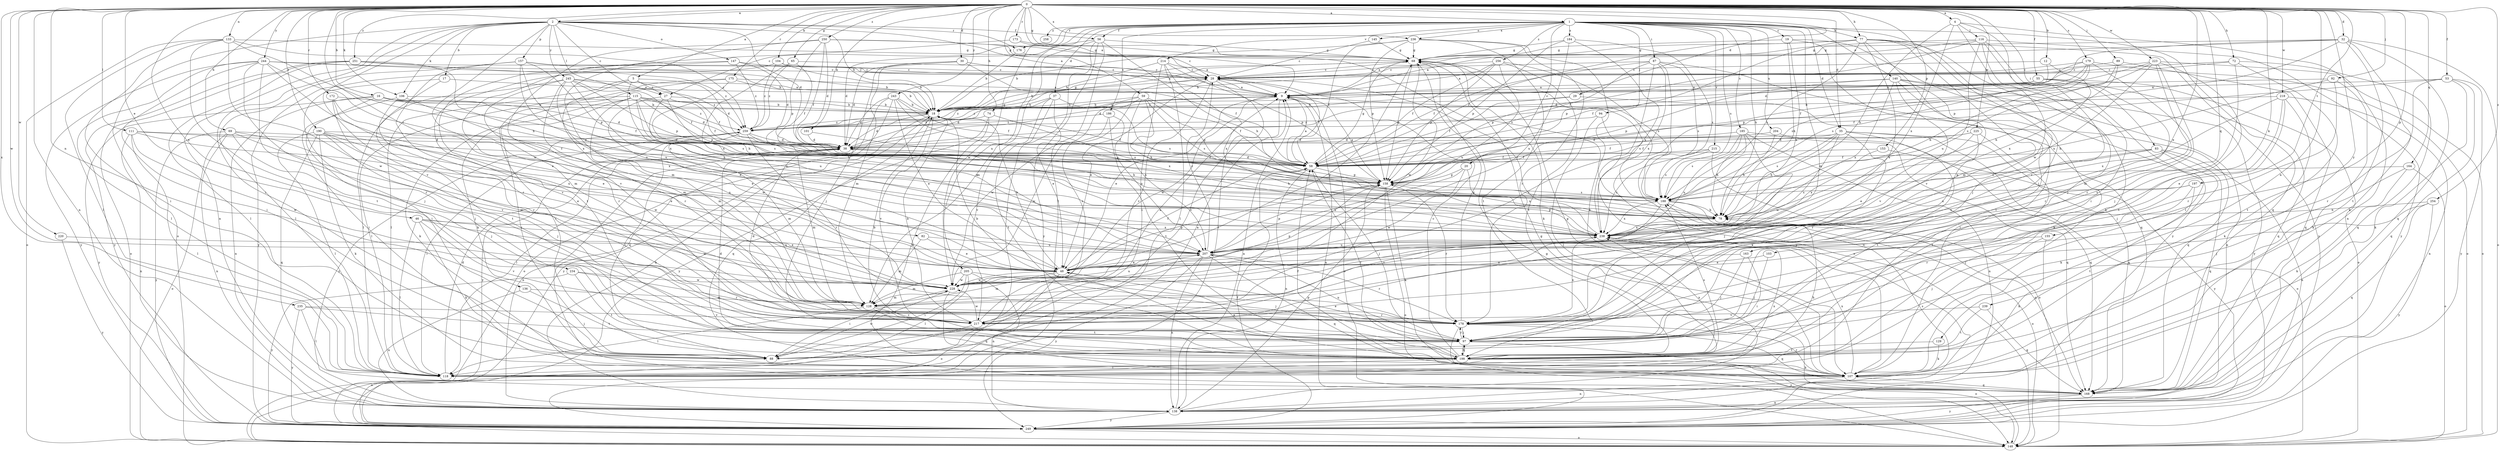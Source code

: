 strict digraph  {
0;
1;
2;
4;
5;
9;
12;
16;
17;
18;
19;
20;
27;
28;
29;
30;
32;
35;
37;
38;
46;
48;
53;
55;
56;
58;
59;
65;
68;
69;
72;
74;
77;
78;
82;
83;
87;
88;
89;
92;
94;
97;
101;
103;
104;
106;
107;
111;
115;
116;
118;
128;
129;
133;
136;
138;
140;
145;
147;
148;
153;
155;
157;
158;
163;
164;
168;
172;
173;
175;
176;
178;
179;
184;
185;
186;
188;
190;
197;
198;
204;
205;
207;
214;
215;
217;
218;
220;
223;
225;
228;
234;
235;
236;
238;
239;
243;
244;
245;
249;
250;
251;
254;
256;
258;
259;
0 -> 1  [label=a];
0 -> 2  [label=a];
0 -> 4  [label=a];
0 -> 5  [label=a];
0 -> 9  [label=a];
0 -> 12  [label=b];
0 -> 16  [label=b];
0 -> 29  [label=d];
0 -> 30  [label=d];
0 -> 32  [label=d];
0 -> 35  [label=d];
0 -> 46  [label=e];
0 -> 48  [label=e];
0 -> 53  [label=f];
0 -> 55  [label=f];
0 -> 59  [label=g];
0 -> 65  [label=g];
0 -> 68  [label=g];
0 -> 69  [label=h];
0 -> 72  [label=h];
0 -> 74  [label=h];
0 -> 77  [label=h];
0 -> 82  [label=i];
0 -> 83  [label=i];
0 -> 89  [label=j];
0 -> 92  [label=j];
0 -> 101  [label=k];
0 -> 103  [label=k];
0 -> 104  [label=k];
0 -> 106  [label=k];
0 -> 111  [label=l];
0 -> 129  [label=n];
0 -> 133  [label=n];
0 -> 136  [label=n];
0 -> 138  [label=n];
0 -> 153  [label=p];
0 -> 155  [label=p];
0 -> 163  [label=q];
0 -> 164  [label=q];
0 -> 172  [label=r];
0 -> 173  [label=r];
0 -> 175  [label=r];
0 -> 179  [label=s];
0 -> 190  [label=t];
0 -> 197  [label=t];
0 -> 218  [label=w];
0 -> 220  [label=w];
0 -> 223  [label=w];
0 -> 225  [label=w];
0 -> 228  [label=w];
0 -> 234  [label=x];
0 -> 235  [label=x];
0 -> 236  [label=x];
0 -> 239  [label=y];
0 -> 243  [label=y];
0 -> 244  [label=y];
0 -> 250  [label=z];
0 -> 251  [label=z];
0 -> 254  [label=z];
1 -> 19  [label=c];
1 -> 20  [label=c];
1 -> 27  [label=c];
1 -> 35  [label=d];
1 -> 37  [label=d];
1 -> 56  [label=f];
1 -> 77  [label=h];
1 -> 78  [label=h];
1 -> 87  [label=i];
1 -> 94  [label=j];
1 -> 97  [label=j];
1 -> 128  [label=m];
1 -> 140  [label=o];
1 -> 145  [label=o];
1 -> 168  [label=q];
1 -> 176  [label=r];
1 -> 184  [label=s];
1 -> 185  [label=s];
1 -> 186  [label=s];
1 -> 188  [label=s];
1 -> 204  [label=u];
1 -> 205  [label=u];
1 -> 214  [label=v];
1 -> 215  [label=v];
1 -> 228  [label=w];
1 -> 236  [label=x];
1 -> 256  [label=z];
1 -> 258  [label=z];
2 -> 9  [label=a];
2 -> 17  [label=b];
2 -> 18  [label=b];
2 -> 27  [label=c];
2 -> 38  [label=d];
2 -> 56  [label=f];
2 -> 88  [label=i];
2 -> 106  [label=k];
2 -> 115  [label=l];
2 -> 138  [label=n];
2 -> 147  [label=o];
2 -> 148  [label=o];
2 -> 157  [label=p];
2 -> 176  [label=r];
2 -> 217  [label=v];
2 -> 228  [label=w];
2 -> 245  [label=y];
4 -> 78  [label=h];
4 -> 116  [label=l];
4 -> 138  [label=n];
4 -> 178  [label=r];
4 -> 228  [label=w];
4 -> 238  [label=x];
5 -> 27  [label=c];
5 -> 38  [label=d];
5 -> 58  [label=f];
5 -> 118  [label=l];
5 -> 178  [label=r];
5 -> 207  [label=u];
9 -> 18  [label=b];
9 -> 48  [label=e];
9 -> 148  [label=o];
9 -> 188  [label=s];
9 -> 217  [label=v];
9 -> 228  [label=w];
9 -> 259  [label=z];
12 -> 28  [label=c];
12 -> 188  [label=s];
12 -> 238  [label=x];
16 -> 18  [label=b];
16 -> 38  [label=d];
16 -> 58  [label=f];
16 -> 78  [label=h];
16 -> 97  [label=j];
16 -> 138  [label=n];
16 -> 249  [label=y];
17 -> 9  [label=a];
17 -> 88  [label=i];
17 -> 198  [label=t];
18 -> 9  [label=a];
18 -> 38  [label=d];
18 -> 58  [label=f];
18 -> 68  [label=g];
18 -> 168  [label=q];
18 -> 217  [label=v];
18 -> 249  [label=y];
18 -> 259  [label=z];
19 -> 68  [label=g];
19 -> 78  [label=h];
19 -> 118  [label=l];
19 -> 238  [label=x];
19 -> 249  [label=y];
20 -> 158  [label=p];
20 -> 207  [label=u];
20 -> 228  [label=w];
20 -> 238  [label=x];
27 -> 18  [label=b];
27 -> 58  [label=f];
27 -> 188  [label=s];
27 -> 207  [label=u];
27 -> 228  [label=w];
28 -> 9  [label=a];
28 -> 18  [label=b];
28 -> 48  [label=e];
28 -> 58  [label=f];
28 -> 118  [label=l];
28 -> 217  [label=v];
29 -> 18  [label=b];
29 -> 58  [label=f];
29 -> 168  [label=q];
30 -> 9  [label=a];
30 -> 28  [label=c];
30 -> 38  [label=d];
30 -> 58  [label=f];
30 -> 97  [label=j];
30 -> 128  [label=m];
32 -> 9  [label=a];
32 -> 38  [label=d];
32 -> 68  [label=g];
32 -> 107  [label=k];
32 -> 148  [label=o];
32 -> 158  [label=p];
32 -> 168  [label=q];
32 -> 198  [label=t];
35 -> 38  [label=d];
35 -> 58  [label=f];
35 -> 78  [label=h];
35 -> 148  [label=o];
35 -> 168  [label=q];
35 -> 178  [label=r];
35 -> 188  [label=s];
35 -> 198  [label=t];
35 -> 228  [label=w];
37 -> 18  [label=b];
37 -> 38  [label=d];
37 -> 48  [label=e];
37 -> 188  [label=s];
37 -> 198  [label=t];
37 -> 217  [label=v];
38 -> 58  [label=f];
38 -> 68  [label=g];
38 -> 78  [label=h];
38 -> 118  [label=l];
38 -> 128  [label=m];
38 -> 138  [label=n];
46 -> 48  [label=e];
46 -> 107  [label=k];
46 -> 118  [label=l];
46 -> 217  [label=v];
46 -> 228  [label=w];
46 -> 238  [label=x];
48 -> 18  [label=b];
48 -> 58  [label=f];
48 -> 128  [label=m];
48 -> 148  [label=o];
48 -> 158  [label=p];
48 -> 228  [label=w];
53 -> 9  [label=a];
53 -> 58  [label=f];
53 -> 107  [label=k];
53 -> 168  [label=q];
53 -> 178  [label=r];
53 -> 249  [label=y];
55 -> 9  [label=a];
55 -> 38  [label=d];
55 -> 148  [label=o];
55 -> 168  [label=q];
55 -> 178  [label=r];
55 -> 259  [label=z];
56 -> 38  [label=d];
56 -> 68  [label=g];
56 -> 78  [label=h];
56 -> 118  [label=l];
56 -> 128  [label=m];
56 -> 198  [label=t];
56 -> 249  [label=y];
58 -> 9  [label=a];
58 -> 38  [label=d];
58 -> 68  [label=g];
58 -> 97  [label=j];
58 -> 138  [label=n];
58 -> 158  [label=p];
59 -> 18  [label=b];
59 -> 58  [label=f];
59 -> 78  [label=h];
59 -> 158  [label=p];
59 -> 188  [label=s];
59 -> 207  [label=u];
59 -> 228  [label=w];
59 -> 259  [label=z];
65 -> 28  [label=c];
65 -> 58  [label=f];
65 -> 238  [label=x];
65 -> 259  [label=z];
68 -> 28  [label=c];
68 -> 107  [label=k];
68 -> 158  [label=p];
68 -> 188  [label=s];
68 -> 228  [label=w];
69 -> 38  [label=d];
69 -> 48  [label=e];
69 -> 97  [label=j];
69 -> 138  [label=n];
69 -> 148  [label=o];
69 -> 228  [label=w];
69 -> 249  [label=y];
72 -> 18  [label=b];
72 -> 28  [label=c];
72 -> 97  [label=j];
72 -> 168  [label=q];
72 -> 198  [label=t];
74 -> 107  [label=k];
74 -> 188  [label=s];
74 -> 249  [label=y];
74 -> 259  [label=z];
77 -> 48  [label=e];
77 -> 58  [label=f];
77 -> 68  [label=g];
77 -> 97  [label=j];
77 -> 107  [label=k];
77 -> 128  [label=m];
77 -> 158  [label=p];
77 -> 188  [label=s];
77 -> 217  [label=v];
77 -> 249  [label=y];
78 -> 238  [label=x];
82 -> 48  [label=e];
82 -> 128  [label=m];
82 -> 207  [label=u];
83 -> 58  [label=f];
83 -> 107  [label=k];
83 -> 138  [label=n];
83 -> 168  [label=q];
83 -> 188  [label=s];
83 -> 207  [label=u];
87 -> 28  [label=c];
87 -> 58  [label=f];
87 -> 148  [label=o];
87 -> 158  [label=p];
87 -> 168  [label=q];
87 -> 188  [label=s];
87 -> 217  [label=v];
87 -> 238  [label=x];
88 -> 9  [label=a];
88 -> 228  [label=w];
89 -> 28  [label=c];
89 -> 78  [label=h];
89 -> 168  [label=q];
89 -> 188  [label=s];
92 -> 9  [label=a];
92 -> 78  [label=h];
92 -> 107  [label=k];
92 -> 178  [label=r];
94 -> 107  [label=k];
94 -> 118  [label=l];
94 -> 259  [label=z];
97 -> 18  [label=b];
97 -> 48  [label=e];
97 -> 88  [label=i];
97 -> 148  [label=o];
97 -> 178  [label=r];
97 -> 198  [label=t];
97 -> 207  [label=u];
101 -> 38  [label=d];
101 -> 158  [label=p];
103 -> 48  [label=e];
103 -> 97  [label=j];
104 -> 18  [label=b];
104 -> 28  [label=c];
104 -> 217  [label=v];
104 -> 259  [label=z];
106 -> 18  [label=b];
106 -> 48  [label=e];
106 -> 88  [label=i];
106 -> 178  [label=r];
107 -> 58  [label=f];
107 -> 68  [label=g];
107 -> 138  [label=n];
107 -> 168  [label=q];
107 -> 178  [label=r];
107 -> 238  [label=x];
111 -> 38  [label=d];
111 -> 58  [label=f];
111 -> 118  [label=l];
111 -> 138  [label=n];
111 -> 228  [label=w];
111 -> 238  [label=x];
115 -> 18  [label=b];
115 -> 38  [label=d];
115 -> 78  [label=h];
115 -> 88  [label=i];
115 -> 107  [label=k];
115 -> 118  [label=l];
115 -> 128  [label=m];
115 -> 158  [label=p];
115 -> 188  [label=s];
115 -> 259  [label=z];
116 -> 9  [label=a];
116 -> 58  [label=f];
116 -> 68  [label=g];
116 -> 88  [label=i];
116 -> 97  [label=j];
116 -> 118  [label=l];
116 -> 207  [label=u];
116 -> 249  [label=y];
118 -> 38  [label=d];
118 -> 78  [label=h];
118 -> 238  [label=x];
128 -> 118  [label=l];
128 -> 178  [label=r];
128 -> 198  [label=t];
128 -> 217  [label=v];
129 -> 107  [label=k];
129 -> 198  [label=t];
133 -> 68  [label=g];
133 -> 78  [label=h];
133 -> 88  [label=i];
133 -> 118  [label=l];
133 -> 148  [label=o];
133 -> 198  [label=t];
133 -> 228  [label=w];
133 -> 259  [label=z];
136 -> 128  [label=m];
136 -> 138  [label=n];
136 -> 198  [label=t];
138 -> 9  [label=a];
138 -> 18  [label=b];
138 -> 68  [label=g];
138 -> 158  [label=p];
138 -> 188  [label=s];
138 -> 249  [label=y];
138 -> 259  [label=z];
140 -> 9  [label=a];
140 -> 107  [label=k];
140 -> 118  [label=l];
140 -> 138  [label=n];
140 -> 158  [label=p];
140 -> 217  [label=v];
140 -> 238  [label=x];
140 -> 249  [label=y];
145 -> 28  [label=c];
145 -> 68  [label=g];
147 -> 28  [label=c];
147 -> 38  [label=d];
147 -> 128  [label=m];
147 -> 249  [label=y];
147 -> 259  [label=z];
148 -> 68  [label=g];
153 -> 58  [label=f];
153 -> 238  [label=x];
153 -> 249  [label=y];
155 -> 97  [label=j];
155 -> 107  [label=k];
155 -> 207  [label=u];
157 -> 18  [label=b];
157 -> 28  [label=c];
157 -> 118  [label=l];
157 -> 158  [label=p];
157 -> 178  [label=r];
157 -> 207  [label=u];
157 -> 238  [label=x];
158 -> 9  [label=a];
158 -> 107  [label=k];
158 -> 148  [label=o];
158 -> 178  [label=r];
158 -> 188  [label=s];
163 -> 48  [label=e];
163 -> 88  [label=i];
163 -> 97  [label=j];
164 -> 97  [label=j];
164 -> 107  [label=k];
164 -> 148  [label=o];
164 -> 158  [label=p];
168 -> 138  [label=n];
168 -> 249  [label=y];
172 -> 18  [label=b];
172 -> 48  [label=e];
172 -> 217  [label=v];
172 -> 238  [label=x];
173 -> 28  [label=c];
173 -> 68  [label=g];
173 -> 198  [label=t];
175 -> 9  [label=a];
175 -> 18  [label=b];
175 -> 78  [label=h];
175 -> 88  [label=i];
175 -> 107  [label=k];
176 -> 18  [label=b];
176 -> 188  [label=s];
178 -> 18  [label=b];
178 -> 68  [label=g];
178 -> 97  [label=j];
178 -> 148  [label=o];
178 -> 168  [label=q];
178 -> 238  [label=x];
179 -> 28  [label=c];
179 -> 38  [label=d];
179 -> 58  [label=f];
179 -> 78  [label=h];
179 -> 148  [label=o];
179 -> 178  [label=r];
179 -> 188  [label=s];
184 -> 68  [label=g];
184 -> 158  [label=p];
184 -> 188  [label=s];
184 -> 207  [label=u];
184 -> 238  [label=x];
185 -> 38  [label=d];
185 -> 78  [label=h];
185 -> 97  [label=j];
185 -> 138  [label=n];
185 -> 168  [label=q];
185 -> 188  [label=s];
185 -> 207  [label=u];
186 -> 198  [label=t];
186 -> 207  [label=u];
186 -> 228  [label=w];
186 -> 259  [label=z];
188 -> 78  [label=h];
188 -> 148  [label=o];
188 -> 168  [label=q];
188 -> 217  [label=v];
188 -> 238  [label=x];
190 -> 38  [label=d];
190 -> 48  [label=e];
190 -> 97  [label=j];
190 -> 107  [label=k];
190 -> 118  [label=l];
190 -> 168  [label=q];
190 -> 207  [label=u];
190 -> 228  [label=w];
197 -> 97  [label=j];
197 -> 188  [label=s];
197 -> 198  [label=t];
197 -> 238  [label=x];
198 -> 28  [label=c];
198 -> 38  [label=d];
198 -> 48  [label=e];
198 -> 58  [label=f];
198 -> 97  [label=j];
198 -> 107  [label=k];
198 -> 118  [label=l];
198 -> 188  [label=s];
198 -> 238  [label=x];
204 -> 38  [label=d];
204 -> 78  [label=h];
204 -> 168  [label=q];
205 -> 88  [label=i];
205 -> 97  [label=j];
205 -> 118  [label=l];
205 -> 128  [label=m];
205 -> 138  [label=n];
205 -> 228  [label=w];
207 -> 28  [label=c];
207 -> 48  [label=e];
207 -> 138  [label=n];
207 -> 158  [label=p];
207 -> 168  [label=q];
207 -> 178  [label=r];
207 -> 249  [label=y];
214 -> 18  [label=b];
214 -> 28  [label=c];
214 -> 88  [label=i];
214 -> 118  [label=l];
214 -> 158  [label=p];
214 -> 238  [label=x];
215 -> 58  [label=f];
215 -> 148  [label=o];
215 -> 188  [label=s];
215 -> 238  [label=x];
217 -> 9  [label=a];
217 -> 18  [label=b];
217 -> 28  [label=c];
217 -> 38  [label=d];
217 -> 148  [label=o];
217 -> 228  [label=w];
218 -> 18  [label=b];
218 -> 48  [label=e];
218 -> 97  [label=j];
218 -> 107  [label=k];
218 -> 138  [label=n];
218 -> 238  [label=x];
220 -> 207  [label=u];
220 -> 249  [label=y];
223 -> 28  [label=c];
223 -> 58  [label=f];
223 -> 128  [label=m];
223 -> 148  [label=o];
223 -> 158  [label=p];
223 -> 198  [label=t];
223 -> 217  [label=v];
223 -> 238  [label=x];
225 -> 38  [label=d];
225 -> 48  [label=e];
225 -> 58  [label=f];
225 -> 178  [label=r];
225 -> 198  [label=t];
228 -> 68  [label=g];
228 -> 88  [label=i];
228 -> 128  [label=m];
228 -> 158  [label=p];
228 -> 168  [label=q];
228 -> 207  [label=u];
234 -> 178  [label=r];
234 -> 198  [label=t];
234 -> 228  [label=w];
234 -> 249  [label=y];
235 -> 97  [label=j];
235 -> 118  [label=l];
235 -> 217  [label=v];
235 -> 249  [label=y];
236 -> 18  [label=b];
236 -> 58  [label=f];
236 -> 68  [label=g];
236 -> 107  [label=k];
236 -> 158  [label=p];
236 -> 178  [label=r];
236 -> 198  [label=t];
238 -> 28  [label=c];
238 -> 158  [label=p];
238 -> 207  [label=u];
239 -> 168  [label=q];
239 -> 198  [label=t];
239 -> 217  [label=v];
243 -> 18  [label=b];
243 -> 38  [label=d];
243 -> 48  [label=e];
243 -> 58  [label=f];
243 -> 148  [label=o];
243 -> 168  [label=q];
243 -> 238  [label=x];
244 -> 18  [label=b];
244 -> 28  [label=c];
244 -> 48  [label=e];
244 -> 88  [label=i];
244 -> 97  [label=j];
244 -> 118  [label=l];
244 -> 178  [label=r];
244 -> 238  [label=x];
244 -> 249  [label=y];
245 -> 9  [label=a];
245 -> 48  [label=e];
245 -> 58  [label=f];
245 -> 118  [label=l];
245 -> 128  [label=m];
245 -> 158  [label=p];
245 -> 178  [label=r];
245 -> 207  [label=u];
245 -> 259  [label=z];
249 -> 9  [label=a];
249 -> 58  [label=f];
249 -> 148  [label=o];
250 -> 9  [label=a];
250 -> 38  [label=d];
250 -> 58  [label=f];
250 -> 68  [label=g];
250 -> 128  [label=m];
250 -> 158  [label=p];
250 -> 217  [label=v];
251 -> 28  [label=c];
251 -> 118  [label=l];
251 -> 148  [label=o];
251 -> 207  [label=u];
251 -> 249  [label=y];
251 -> 259  [label=z];
254 -> 78  [label=h];
254 -> 168  [label=q];
254 -> 178  [label=r];
254 -> 249  [label=y];
256 -> 9  [label=a];
256 -> 28  [label=c];
256 -> 58  [label=f];
256 -> 158  [label=p];
256 -> 198  [label=t];
256 -> 207  [label=u];
256 -> 249  [label=y];
259 -> 38  [label=d];
259 -> 78  [label=h];
259 -> 88  [label=i];
259 -> 118  [label=l];
259 -> 128  [label=m];
259 -> 178  [label=r];
259 -> 249  [label=y];
}
